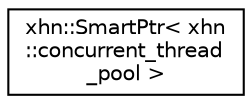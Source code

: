 digraph "Graphical Class Hierarchy"
{
  edge [fontname="Helvetica",fontsize="10",labelfontname="Helvetica",labelfontsize="10"];
  node [fontname="Helvetica",fontsize="10",shape=record];
  rankdir="LR";
  Node1 [label="xhn::SmartPtr\< xhn\l::concurrent_thread\l_pool \>",height=0.2,width=0.4,color="black", fillcolor="white", style="filled",URL="$classxhn_1_1_smart_ptr.html"];
}
